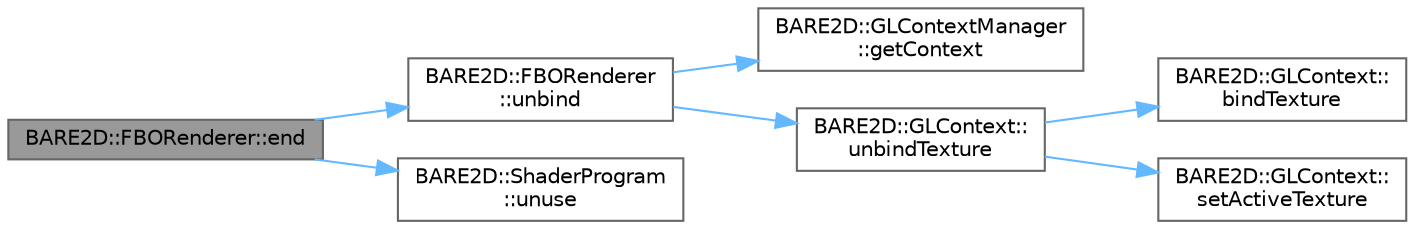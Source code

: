 digraph "BARE2D::FBORenderer::end"
{
 // INTERACTIVE_SVG=YES
 // LATEX_PDF_SIZE
  bgcolor="transparent";
  edge [fontname=Helvetica,fontsize=10,labelfontname=Helvetica,labelfontsize=10];
  node [fontname=Helvetica,fontsize=10,shape=box,height=0.2,width=0.4];
  rankdir="LR";
  Node1 [label="BARE2D::FBORenderer::end",height=0.2,width=0.4,color="gray40", fillcolor="grey60", style="filled", fontcolor="black",tooltip="Creates the renderbatches, does necessary stuff before render() call."];
  Node1 -> Node2 [color="steelblue1",style="solid"];
  Node2 [label="BARE2D::FBORenderer\l::unbind",height=0.2,width=0.4,color="grey40", fillcolor="white", style="filled",URL="$class_b_a_r_e2_d_1_1_f_b_o_renderer.html#a01768136e2e36b131a23d422ded3bd5b",tooltip="Unbinds the FBO + textures."];
  Node2 -> Node3 [color="steelblue1",style="solid"];
  Node3 [label="BARE2D::GLContextManager\l::getContext",height=0.2,width=0.4,color="grey40", fillcolor="white", style="filled",URL="$class_b_a_r_e2_d_1_1_g_l_context_manager.html#a733646522bf07c33576f9a1e0bb76c28",tooltip=" "];
  Node2 -> Node4 [color="steelblue1",style="solid"];
  Node4 [label="BARE2D::GLContext::\lunbindTexture",height=0.2,width=0.4,color="grey40", fillcolor="white", style="filled",URL="$class_b_a_r_e2_d_1_1_g_l_context.html#a99f228aa049e960dace1970e09b24246",tooltip="Unbinds a texture."];
  Node4 -> Node5 [color="steelblue1",style="solid"];
  Node5 [label="BARE2D::GLContext::\lbindTexture",height=0.2,width=0.4,color="grey40", fillcolor="white", style="filled",URL="$class_b_a_r_e2_d_1_1_g_l_context.html#a1815cdbe70cc6fdbc66ec69a7131b5be",tooltip="Binds a texture to target in the currently active texture slot."];
  Node4 -> Node6 [color="steelblue1",style="solid"];
  Node6 [label="BARE2D::GLContext::\lsetActiveTexture",height=0.2,width=0.4,color="grey40", fillcolor="white", style="filled",URL="$class_b_a_r_e2_d_1_1_g_l_context.html#a529bb80b0bd7bbf86f10be7c30be514c",tooltip="Sets the active texture \"slot\". This can be GL_TEXTURE0 to GL_TEXTURE8 (I think. Check the literature..."];
  Node1 -> Node7 [color="steelblue1",style="solid"];
  Node7 [label="BARE2D::ShaderProgram\l::unuse",height=0.2,width=0.4,color="grey40", fillcolor="white", style="filled",URL="$class_b_a_r_e2_d_1_1_shader_program.html#a7847844b8a2e5ab0677340b47d180841",tooltip="Deactivates this shader program."];
}
